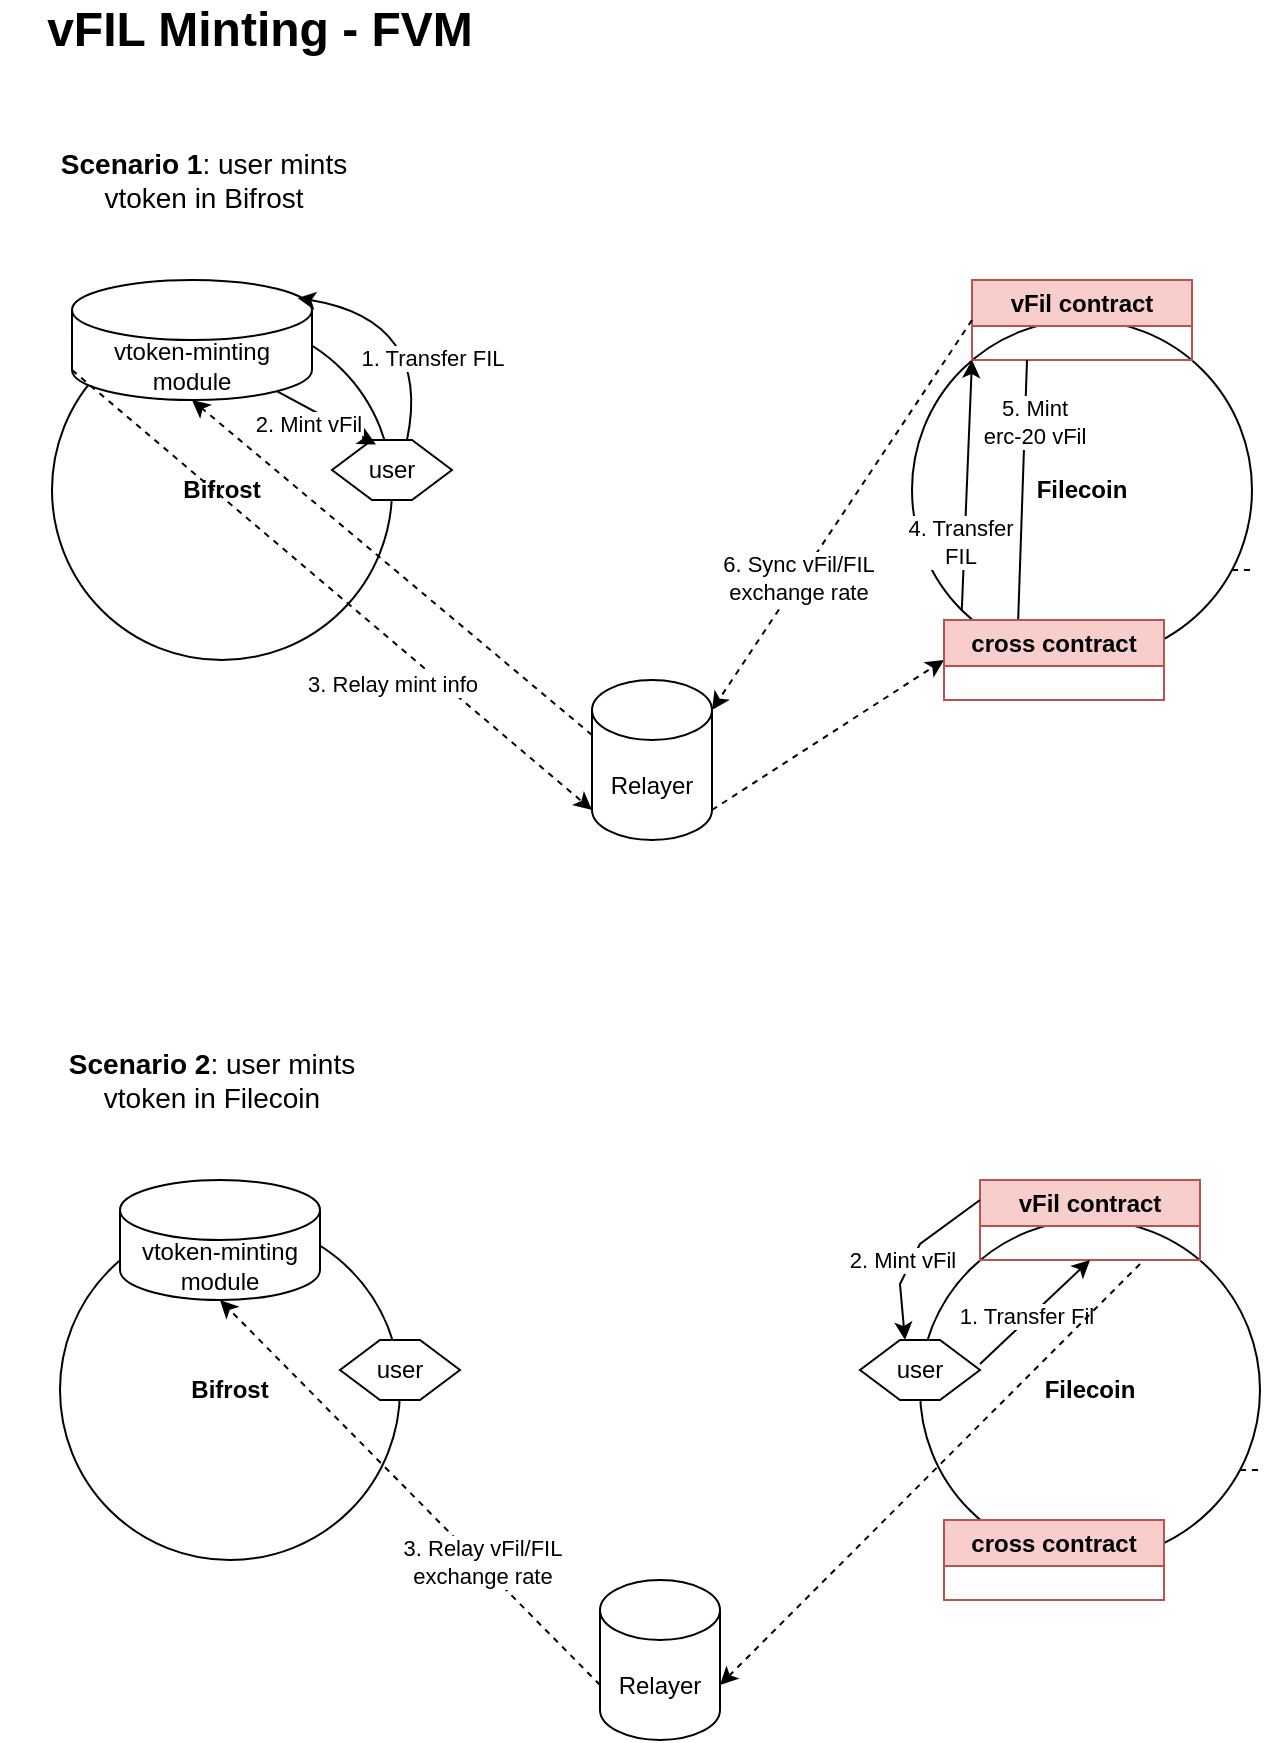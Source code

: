 <mxfile version="21.0.2" type="github">
  <diagram id="1qVJCfuYaMeoUfc-0dYW" name="Page-1">
    <mxGraphModel dx="1434" dy="828" grid="1" gridSize="10" guides="1" tooltips="1" connect="1" arrows="1" fold="1" page="1" pageScale="1" pageWidth="827" pageHeight="1169" math="0" shadow="0">
      <root>
        <mxCell id="0" />
        <mxCell id="1" parent="0" />
        <mxCell id="womPOICztjm91fhaPhi_-15" value="vFIL Minting - FVM" style="text;html=1;strokeColor=none;fillColor=none;align=center;verticalAlign=middle;whiteSpace=wrap;rounded=0;fontStyle=1;fontSize=24;" parent="1" vertex="1">
          <mxGeometry x="88" y="60" width="260" height="30" as="geometry" />
        </mxCell>
        <mxCell id="pMloL219qcgL_t570dXO-1" value="&lt;b&gt;Bifrost&lt;/b&gt;" style="ellipse;whiteSpace=wrap;html=1;aspect=fixed;" parent="1" vertex="1">
          <mxGeometry x="114" y="220" width="170" height="170" as="geometry" />
        </mxCell>
        <mxCell id="pMloL219qcgL_t570dXO-2" value="&lt;b&gt;Filecoin&lt;/b&gt;" style="ellipse;whiteSpace=wrap;html=1;aspect=fixed;" parent="1" vertex="1">
          <mxGeometry x="544" y="220" width="170" height="170" as="geometry" />
        </mxCell>
        <mxCell id="pMloL219qcgL_t570dXO-3" value="user" style="shape=hexagon;perimeter=hexagonPerimeter2;whiteSpace=wrap;html=1;fixedSize=1;" parent="1" vertex="1">
          <mxGeometry x="254" y="280" width="60" height="30" as="geometry" />
        </mxCell>
        <mxCell id="pMloL219qcgL_t570dXO-7" value="vtoken-minting module" style="shape=cylinder3;whiteSpace=wrap;html=1;boundedLbl=1;backgroundOutline=1;size=15;" parent="1" vertex="1">
          <mxGeometry x="124" y="200" width="120" height="60" as="geometry" />
        </mxCell>
        <mxCell id="pMloL219qcgL_t570dXO-10" value="1. Transfer FIL" style="curved=1;endArrow=classic;html=1;rounded=0;entryX=0.94;entryY=0.15;entryDx=0;entryDy=0;entryPerimeter=0;exitX=0.625;exitY=0;exitDx=0;exitDy=0;" parent="1" source="pMloL219qcgL_t570dXO-3" target="pMloL219qcgL_t570dXO-7" edge="1">
          <mxGeometry x="-0.345" y="-4" width="50" height="50" relative="1" as="geometry">
            <mxPoint x="394" y="220" as="sourcePoint" />
            <mxPoint x="334" y="180" as="targetPoint" />
            <Array as="points">
              <mxPoint x="304" y="220" />
            </Array>
            <mxPoint as="offset" />
          </mxGeometry>
        </mxCell>
        <mxCell id="pMloL219qcgL_t570dXO-11" value="Relayer" style="shape=cylinder3;whiteSpace=wrap;html=1;boundedLbl=1;backgroundOutline=1;size=15;" parent="1" vertex="1">
          <mxGeometry x="384" y="400" width="60" height="80" as="geometry" />
        </mxCell>
        <mxCell id="pMloL219qcgL_t570dXO-12" value="" style="endArrow=none;dashed=1;html=1;rounded=0;exitX=1;exitY=0.5;exitDx=0;exitDy=0;" parent="1" edge="1">
          <mxGeometry width="50" height="50" relative="1" as="geometry">
            <mxPoint x="704" y="345" as="sourcePoint" />
            <mxPoint x="714" y="345" as="targetPoint" />
          </mxGeometry>
        </mxCell>
        <mxCell id="pMloL219qcgL_t570dXO-25" value="2. Mint vFil" style="curved=1;endArrow=classic;html=1;rounded=0;exitX=0.855;exitY=1;exitDx=0;exitDy=-4.35;exitPerimeter=0;" parent="1" source="pMloL219qcgL_t570dXO-7" edge="1">
          <mxGeometry x="-0.227" y="-7" width="50" height="50" relative="1" as="geometry">
            <mxPoint x="245" y="252.02" as="sourcePoint" />
            <mxPoint x="275.97" y="282.272" as="targetPoint" />
            <Array as="points" />
            <mxPoint as="offset" />
          </mxGeometry>
        </mxCell>
        <mxCell id="H3R4gEy1adn16-IlFVim-1" value="&lt;font style=&quot;font-size: 14px;&quot;&gt;&lt;b&gt;Scenario 1&lt;/b&gt;: user mints vtoken in Bifrost&lt;/font&gt;" style="text;html=1;strokeColor=none;fillColor=none;align=center;verticalAlign=middle;whiteSpace=wrap;rounded=0;strokeWidth=5;" parent="1" vertex="1">
          <mxGeometry x="110" y="120" width="160" height="60" as="geometry" />
        </mxCell>
        <mxCell id="H3R4gEy1adn16-IlFVim-2" value="vFil contract" style="swimlane;whiteSpace=wrap;html=1;fillColor=#f8cecc;strokeColor=#b85450;" parent="1" vertex="1">
          <mxGeometry x="574" y="200" width="110" height="40" as="geometry" />
        </mxCell>
        <mxCell id="H3R4gEy1adn16-IlFVim-18" value="&lt;b&gt;Bifrost&lt;/b&gt;" style="ellipse;whiteSpace=wrap;html=1;aspect=fixed;" parent="1" vertex="1">
          <mxGeometry x="118" y="670" width="170" height="170" as="geometry" />
        </mxCell>
        <mxCell id="H3R4gEy1adn16-IlFVim-19" value="&lt;b&gt;Filecoin&lt;/b&gt;" style="ellipse;whiteSpace=wrap;html=1;aspect=fixed;" parent="1" vertex="1">
          <mxGeometry x="548" y="670" width="170" height="170" as="geometry" />
        </mxCell>
        <mxCell id="H3R4gEy1adn16-IlFVim-20" value="user" style="shape=hexagon;perimeter=hexagonPerimeter2;whiteSpace=wrap;html=1;fixedSize=1;" parent="1" vertex="1">
          <mxGeometry x="258" y="730" width="60" height="30" as="geometry" />
        </mxCell>
        <mxCell id="H3R4gEy1adn16-IlFVim-21" value="user" style="shape=hexagon;perimeter=hexagonPerimeter2;whiteSpace=wrap;html=1;fixedSize=1;" parent="1" vertex="1">
          <mxGeometry x="518" y="730" width="60" height="30" as="geometry" />
        </mxCell>
        <mxCell id="H3R4gEy1adn16-IlFVim-23" value="vtoken-minting module" style="shape=cylinder3;whiteSpace=wrap;html=1;boundedLbl=1;backgroundOutline=1;size=15;" parent="1" vertex="1">
          <mxGeometry x="148" y="650" width="100" height="60" as="geometry" />
        </mxCell>
        <mxCell id="H3R4gEy1adn16-IlFVim-25" value="Relayer" style="shape=cylinder3;whiteSpace=wrap;html=1;boundedLbl=1;backgroundOutline=1;size=15;" parent="1" vertex="1">
          <mxGeometry x="388" y="850" width="60" height="80" as="geometry" />
        </mxCell>
        <mxCell id="H3R4gEy1adn16-IlFVim-26" value="" style="endArrow=none;dashed=1;html=1;rounded=0;exitX=1;exitY=0.5;exitDx=0;exitDy=0;" parent="1" edge="1">
          <mxGeometry width="50" height="50" relative="1" as="geometry">
            <mxPoint x="708" y="795" as="sourcePoint" />
            <mxPoint x="718" y="795" as="targetPoint" />
          </mxGeometry>
        </mxCell>
        <mxCell id="H3R4gEy1adn16-IlFVim-31" value="&lt;font style=&quot;font-size: 14px;&quot;&gt;&lt;b&gt;Scenario 2&lt;/b&gt;: user mints vtoken in Filecoin&lt;/font&gt;" style="text;html=1;strokeColor=none;fillColor=none;align=center;verticalAlign=middle;whiteSpace=wrap;rounded=0;strokeWidth=5;" parent="1" vertex="1">
          <mxGeometry x="114" y="570" width="160" height="60" as="geometry" />
        </mxCell>
        <mxCell id="H3R4gEy1adn16-IlFVim-32" value="vFil contract" style="swimlane;whiteSpace=wrap;html=1;fillColor=#f8cecc;strokeColor=#b85450;" parent="1" vertex="1">
          <mxGeometry x="578" y="650" width="110" height="40" as="geometry" />
        </mxCell>
        <mxCell id="H3R4gEy1adn16-IlFVim-33" value="2. Mint vFil" style="endArrow=classic;html=1;rounded=0;exitX=0;exitY=0.25;exitDx=0;exitDy=0;entryX=0.375;entryY=0;entryDx=0;entryDy=0;" parent="1" source="H3R4gEy1adn16-IlFVim-32" target="H3R4gEy1adn16-IlFVim-21" edge="1">
          <mxGeometry x="0.134" y="-4" width="50" height="50" relative="1" as="geometry">
            <mxPoint x="448" y="722" as="sourcePoint" />
            <mxPoint x="498" y="672" as="targetPoint" />
            <Array as="points">
              <mxPoint x="548" y="682" />
              <mxPoint x="538" y="702" />
            </Array>
            <mxPoint y="-1" as="offset" />
          </mxGeometry>
        </mxCell>
        <mxCell id="H3R4gEy1adn16-IlFVim-34" value="" style="endArrow=classic;html=1;rounded=0;entryX=0.5;entryY=1;entryDx=0;entryDy=0;" parent="1" target="H3R4gEy1adn16-IlFVim-32" edge="1">
          <mxGeometry width="50" height="50" relative="1" as="geometry">
            <mxPoint x="578" y="742" as="sourcePoint" />
            <mxPoint x="628" y="692" as="targetPoint" />
          </mxGeometry>
        </mxCell>
        <mxCell id="H3R4gEy1adn16-IlFVim-35" value="1. Transfer Fil" style="edgeLabel;html=1;align=center;verticalAlign=middle;resizable=0;points=[];" parent="H3R4gEy1adn16-IlFVim-34" vertex="1" connectable="0">
          <mxGeometry x="-0.114" y="2" relative="1" as="geometry">
            <mxPoint as="offset" />
          </mxGeometry>
        </mxCell>
        <mxCell id="LusPoAw7fRr4h0E7HmZs-2" value="" style="endArrow=classic;html=1;rounded=0;entryX=0;entryY=1;entryDx=0;entryDy=-15;entryPerimeter=0;dashed=1;exitX=0;exitY=1;exitDx=0;exitDy=-15;exitPerimeter=0;" parent="1" source="pMloL219qcgL_t570dXO-7" target="pMloL219qcgL_t570dXO-11" edge="1">
          <mxGeometry width="50" height="50" relative="1" as="geometry">
            <mxPoint x="194" y="262" as="sourcePoint" />
            <mxPoint x="304" y="402" as="targetPoint" />
          </mxGeometry>
        </mxCell>
        <mxCell id="LusPoAw7fRr4h0E7HmZs-4" value="3. Relay mint info" style="edgeLabel;html=1;align=center;verticalAlign=middle;resizable=0;points=[];" parent="LusPoAw7fRr4h0E7HmZs-2" vertex="1" connectable="0">
          <mxGeometry x="0.087" y="1" relative="1" as="geometry">
            <mxPoint x="18" y="38" as="offset" />
          </mxGeometry>
        </mxCell>
        <mxCell id="LusPoAw7fRr4h0E7HmZs-3" value="" style="endArrow=classic;html=1;rounded=0;exitX=1;exitY=1;exitDx=0;exitDy=-15;exitPerimeter=0;entryX=0;entryY=0.5;entryDx=0;entryDy=0;dashed=1;" parent="1" source="pMloL219qcgL_t570dXO-11" target="ksfkyDVRQyjY1VamV2LQ-1" edge="1">
          <mxGeometry width="50" height="50" relative="1" as="geometry">
            <mxPoint x="444" y="482" as="sourcePoint" />
            <mxPoint x="554" y="387" as="targetPoint" />
          </mxGeometry>
        </mxCell>
        <mxCell id="LusPoAw7fRr4h0E7HmZs-5" value="" style="endArrow=classic;html=1;rounded=0;entryX=0;entryY=1;entryDx=0;entryDy=0;exitX=0;exitY=1;exitDx=0;exitDy=0;" parent="1" source="pMloL219qcgL_t570dXO-2" target="H3R4gEy1adn16-IlFVim-2" edge="1">
          <mxGeometry width="50" height="50" relative="1" as="geometry">
            <mxPoint x="571" y="350" as="sourcePoint" />
            <mxPoint x="624" y="292" as="targetPoint" />
          </mxGeometry>
        </mxCell>
        <mxCell id="LusPoAw7fRr4h0E7HmZs-6" value="4. Transfer&lt;br&gt;FIL" style="edgeLabel;html=1;align=center;verticalAlign=middle;resizable=0;points=[];" parent="LusPoAw7fRr4h0E7HmZs-5" vertex="1" connectable="0">
          <mxGeometry x="-0.127" relative="1" as="geometry">
            <mxPoint x="-3" y="20" as="offset" />
          </mxGeometry>
        </mxCell>
        <mxCell id="LusPoAw7fRr4h0E7HmZs-7" value="" style="endArrow=classic;html=1;rounded=0;exitX=0.25;exitY=1;exitDx=0;exitDy=0;entryX=0.334;entryY=0.25;entryDx=0;entryDy=0;entryPerimeter=0;" parent="1" source="H3R4gEy1adn16-IlFVim-2" target="ksfkyDVRQyjY1VamV2LQ-1" edge="1">
          <mxGeometry width="50" height="50" relative="1" as="geometry">
            <mxPoint x="744" y="302" as="sourcePoint" />
            <mxPoint x="596.75" y="356.35" as="targetPoint" />
          </mxGeometry>
        </mxCell>
        <mxCell id="LusPoAw7fRr4h0E7HmZs-8" value="5. Mint &lt;br&gt;erc-20 vFil" style="edgeLabel;html=1;align=center;verticalAlign=middle;resizable=0;points=[];" parent="LusPoAw7fRr4h0E7HmZs-7" vertex="1" connectable="0">
          <mxGeometry x="-0.56" y="-2" relative="1" as="geometry">
            <mxPoint x="6" as="offset" />
          </mxGeometry>
        </mxCell>
        <mxCell id="LusPoAw7fRr4h0E7HmZs-9" value="" style="endArrow=classic;html=1;rounded=0;exitX=0;exitY=0.5;exitDx=0;exitDy=0;entryX=1;entryY=0;entryDx=0;entryDy=15;entryPerimeter=0;dashed=1;" parent="1" source="H3R4gEy1adn16-IlFVim-2" target="pMloL219qcgL_t570dXO-11" edge="1">
          <mxGeometry width="50" height="50" relative="1" as="geometry">
            <mxPoint x="574" y="522" as="sourcePoint" />
            <mxPoint x="624" y="472" as="targetPoint" />
          </mxGeometry>
        </mxCell>
        <mxCell id="LusPoAw7fRr4h0E7HmZs-11" value="6. Sync&amp;nbsp;vFil/FIL&lt;br&gt;exchange rate" style="edgeLabel;html=1;align=center;verticalAlign=middle;resizable=0;points=[];" parent="LusPoAw7fRr4h0E7HmZs-9" vertex="1" connectable="0">
          <mxGeometry x="0.321" y="-1" relative="1" as="geometry">
            <mxPoint as="offset" />
          </mxGeometry>
        </mxCell>
        <mxCell id="LusPoAw7fRr4h0E7HmZs-10" value="" style="endArrow=classic;html=1;rounded=0;exitX=0;exitY=0;exitDx=0;exitDy=27.5;exitPerimeter=0;entryX=0.5;entryY=1;entryDx=0;entryDy=0;entryPerimeter=0;dashed=1;" parent="1" source="pMloL219qcgL_t570dXO-11" target="pMloL219qcgL_t570dXO-7" edge="1">
          <mxGeometry width="50" height="50" relative="1" as="geometry">
            <mxPoint x="354" y="362" as="sourcePoint" />
            <mxPoint x="404" y="312" as="targetPoint" />
          </mxGeometry>
        </mxCell>
        <mxCell id="LusPoAw7fRr4h0E7HmZs-13" value="" style="endArrow=classic;html=1;rounded=0;entryX=1;entryY=0;entryDx=0;entryDy=52.5;entryPerimeter=0;dashed=1;" parent="1" target="H3R4gEy1adn16-IlFVim-25" edge="1">
          <mxGeometry width="50" height="50" relative="1" as="geometry">
            <mxPoint x="658" y="692" as="sourcePoint" />
            <mxPoint x="488" y="772" as="targetPoint" />
          </mxGeometry>
        </mxCell>
        <mxCell id="LusPoAw7fRr4h0E7HmZs-14" value="" style="endArrow=classic;html=1;rounded=0;exitX=0;exitY=0;exitDx=0;exitDy=52.5;exitPerimeter=0;entryX=0.5;entryY=1;entryDx=0;entryDy=0;entryPerimeter=0;dashed=1;" parent="1" source="H3R4gEy1adn16-IlFVim-25" target="H3R4gEy1adn16-IlFVim-23" edge="1">
          <mxGeometry width="50" height="50" relative="1" as="geometry">
            <mxPoint x="8" y="862" as="sourcePoint" />
            <mxPoint x="58" y="812" as="targetPoint" />
          </mxGeometry>
        </mxCell>
        <mxCell id="LusPoAw7fRr4h0E7HmZs-15" value="3. Relay vFil/FIL&lt;br&gt;exchange rate" style="edgeLabel;html=1;align=center;verticalAlign=middle;resizable=0;points=[];" parent="LusPoAw7fRr4h0E7HmZs-14" vertex="1" connectable="0">
          <mxGeometry x="-0.111" y="-1" relative="1" as="geometry">
            <mxPoint x="24" y="24" as="offset" />
          </mxGeometry>
        </mxCell>
        <mxCell id="ksfkyDVRQyjY1VamV2LQ-1" value="cross contract" style="swimlane;whiteSpace=wrap;html=1;fillColor=#f8cecc;strokeColor=#b85450;" vertex="1" parent="1">
          <mxGeometry x="560" y="370" width="110" height="40" as="geometry" />
        </mxCell>
        <mxCell id="ksfkyDVRQyjY1VamV2LQ-2" value="cross contract" style="swimlane;whiteSpace=wrap;html=1;fillColor=#f8cecc;strokeColor=#b85450;" vertex="1" parent="1">
          <mxGeometry x="560" y="820" width="110" height="40" as="geometry" />
        </mxCell>
      </root>
    </mxGraphModel>
  </diagram>
</mxfile>
